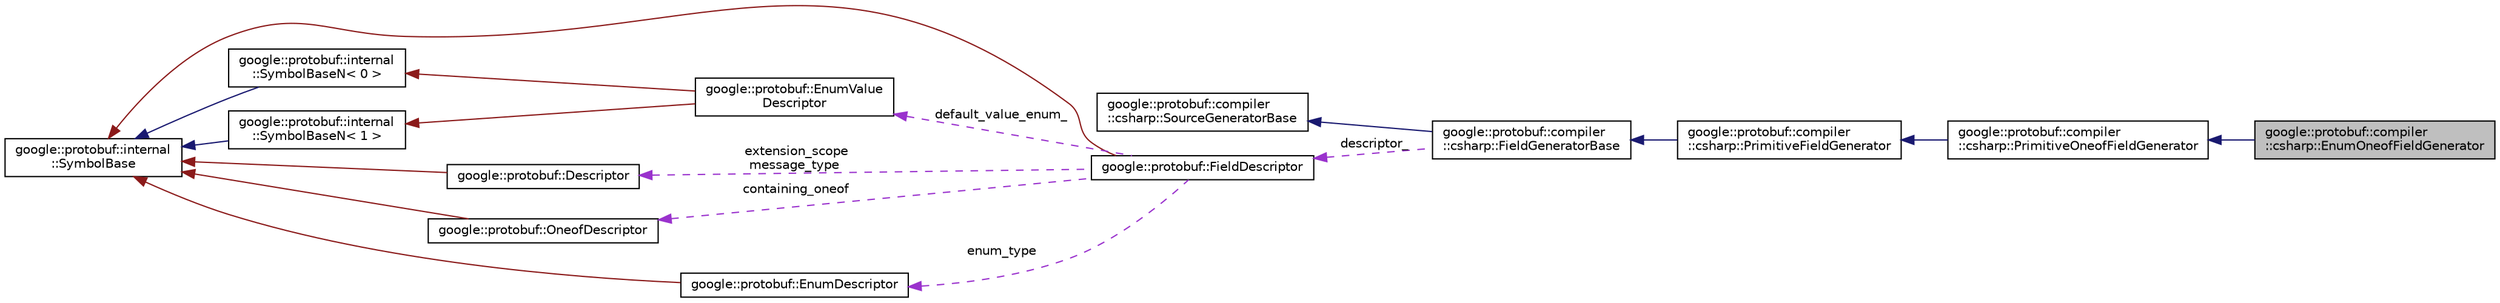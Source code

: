 digraph "google::protobuf::compiler::csharp::EnumOneofFieldGenerator"
{
 // LATEX_PDF_SIZE
  edge [fontname="Helvetica",fontsize="10",labelfontname="Helvetica",labelfontsize="10"];
  node [fontname="Helvetica",fontsize="10",shape=record];
  rankdir="LR";
  Node1 [label="google::protobuf::compiler\l::csharp::EnumOneofFieldGenerator",height=0.2,width=0.4,color="black", fillcolor="grey75", style="filled", fontcolor="black",tooltip=" "];
  Node2 -> Node1 [dir="back",color="midnightblue",fontsize="10",style="solid",fontname="Helvetica"];
  Node2 [label="google::protobuf::compiler\l::csharp::PrimitiveOneofFieldGenerator",height=0.2,width=0.4,color="black", fillcolor="white", style="filled",URL="$classgoogle_1_1protobuf_1_1compiler_1_1csharp_1_1PrimitiveOneofFieldGenerator.html",tooltip=" "];
  Node3 -> Node2 [dir="back",color="midnightblue",fontsize="10",style="solid",fontname="Helvetica"];
  Node3 [label="google::protobuf::compiler\l::csharp::PrimitiveFieldGenerator",height=0.2,width=0.4,color="black", fillcolor="white", style="filled",URL="$classgoogle_1_1protobuf_1_1compiler_1_1csharp_1_1PrimitiveFieldGenerator.html",tooltip=" "];
  Node4 -> Node3 [dir="back",color="midnightblue",fontsize="10",style="solid",fontname="Helvetica"];
  Node4 [label="google::protobuf::compiler\l::csharp::FieldGeneratorBase",height=0.2,width=0.4,color="black", fillcolor="white", style="filled",URL="$classgoogle_1_1protobuf_1_1compiler_1_1csharp_1_1FieldGeneratorBase.html",tooltip=" "];
  Node5 -> Node4 [dir="back",color="midnightblue",fontsize="10",style="solid",fontname="Helvetica"];
  Node5 [label="google::protobuf::compiler\l::csharp::SourceGeneratorBase",height=0.2,width=0.4,color="black", fillcolor="white", style="filled",URL="$classgoogle_1_1protobuf_1_1compiler_1_1csharp_1_1SourceGeneratorBase.html",tooltip=" "];
  Node6 -> Node4 [dir="back",color="darkorchid3",fontsize="10",style="dashed",label=" descriptor_" ,fontname="Helvetica"];
  Node6 [label="google::protobuf::FieldDescriptor",height=0.2,width=0.4,color="black", fillcolor="white", style="filled",URL="$classgoogle_1_1protobuf_1_1FieldDescriptor.html",tooltip=" "];
  Node7 -> Node6 [dir="back",color="firebrick4",fontsize="10",style="solid",fontname="Helvetica"];
  Node7 [label="google::protobuf::internal\l::SymbolBase",height=0.2,width=0.4,color="black", fillcolor="white", style="filled",URL="$classgoogle_1_1protobuf_1_1internal_1_1SymbolBase.html",tooltip=" "];
  Node8 -> Node6 [dir="back",color="darkorchid3",fontsize="10",style="dashed",label=" default_value_enum_" ,fontname="Helvetica"];
  Node8 [label="google::protobuf::EnumValue\lDescriptor",height=0.2,width=0.4,color="black", fillcolor="white", style="filled",URL="$classgoogle_1_1protobuf_1_1EnumValueDescriptor.html",tooltip=" "];
  Node9 -> Node8 [dir="back",color="firebrick4",fontsize="10",style="solid",fontname="Helvetica"];
  Node9 [label="google::protobuf::internal\l::SymbolBaseN\< 0 \>",height=0.2,width=0.4,color="black", fillcolor="white", style="filled",URL="$classgoogle_1_1protobuf_1_1internal_1_1SymbolBaseN.html",tooltip=" "];
  Node7 -> Node9 [dir="back",color="midnightblue",fontsize="10",style="solid",fontname="Helvetica"];
  Node10 -> Node8 [dir="back",color="firebrick4",fontsize="10",style="solid",fontname="Helvetica"];
  Node10 [label="google::protobuf::internal\l::SymbolBaseN\< 1 \>",height=0.2,width=0.4,color="black", fillcolor="white", style="filled",URL="$classgoogle_1_1protobuf_1_1internal_1_1SymbolBaseN.html",tooltip=" "];
  Node7 -> Node10 [dir="back",color="midnightblue",fontsize="10",style="solid",fontname="Helvetica"];
  Node11 -> Node6 [dir="back",color="darkorchid3",fontsize="10",style="dashed",label=" extension_scope\nmessage_type" ,fontname="Helvetica"];
  Node11 [label="google::protobuf::Descriptor",height=0.2,width=0.4,color="black", fillcolor="white", style="filled",URL="$classgoogle_1_1protobuf_1_1Descriptor.html",tooltip=" "];
  Node7 -> Node11 [dir="back",color="firebrick4",fontsize="10",style="solid",fontname="Helvetica"];
  Node12 -> Node6 [dir="back",color="darkorchid3",fontsize="10",style="dashed",label=" containing_oneof" ,fontname="Helvetica"];
  Node12 [label="google::protobuf::OneofDescriptor",height=0.2,width=0.4,color="black", fillcolor="white", style="filled",URL="$classgoogle_1_1protobuf_1_1OneofDescriptor.html",tooltip=" "];
  Node7 -> Node12 [dir="back",color="firebrick4",fontsize="10",style="solid",fontname="Helvetica"];
  Node13 -> Node6 [dir="back",color="darkorchid3",fontsize="10",style="dashed",label=" enum_type" ,fontname="Helvetica"];
  Node13 [label="google::protobuf::EnumDescriptor",height=0.2,width=0.4,color="black", fillcolor="white", style="filled",URL="$classgoogle_1_1protobuf_1_1EnumDescriptor.html",tooltip=" "];
  Node7 -> Node13 [dir="back",color="firebrick4",fontsize="10",style="solid",fontname="Helvetica"];
}
